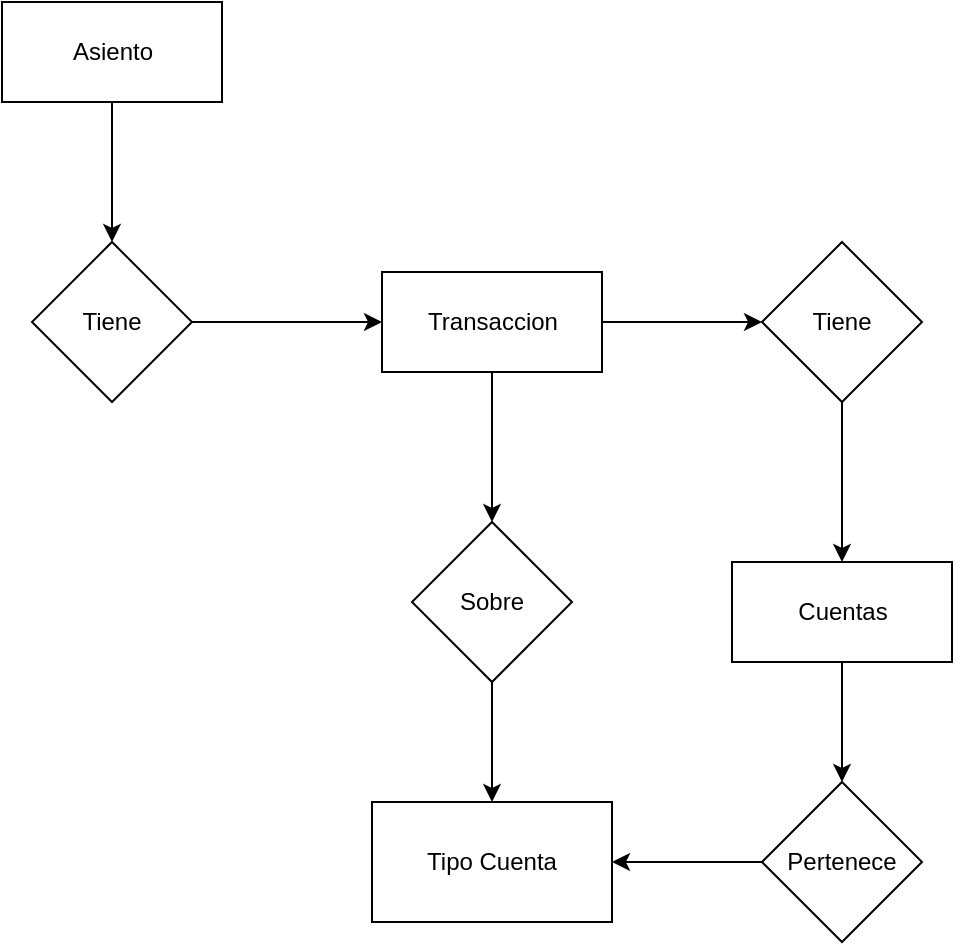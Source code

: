 <mxfile version="13.1.3" pages="4">
    <diagram id="6hGFLwfOUW9BJ-s0fimq" name="ER">
        <mxGraphModel dx="1237" dy="534" grid="1" gridSize="10" guides="1" tooltips="1" connect="1" arrows="1" fold="1" page="1" pageScale="1" pageWidth="827" pageHeight="1169" math="0" shadow="0">
            <root>
                <mxCell id="0"/>
                <mxCell id="1" parent="0"/>
                <mxCell id="20" value="" style="edgeStyle=orthogonalEdgeStyle;rounded=0;orthogonalLoop=1;jettySize=auto;html=1;" edge="1" parent="1" source="2" target="18">
                    <mxGeometry relative="1" as="geometry"/>
                </mxCell>
                <mxCell id="2" value="Cuentas" style="html=1;" vertex="1" parent="1">
                    <mxGeometry x="425" y="450" width="110" height="50" as="geometry"/>
                </mxCell>
                <mxCell id="6" value="" style="edgeStyle=orthogonalEdgeStyle;rounded=0;orthogonalLoop=1;jettySize=auto;html=1;" edge="1" parent="1" source="3" target="5">
                    <mxGeometry relative="1" as="geometry"/>
                </mxCell>
                <mxCell id="3" value="Asiento" style="html=1;" vertex="1" parent="1">
                    <mxGeometry x="60" y="170" width="110" height="50" as="geometry"/>
                </mxCell>
                <mxCell id="11" value="" style="edgeStyle=orthogonalEdgeStyle;rounded=0;orthogonalLoop=1;jettySize=auto;html=1;" edge="1" parent="1" source="4" target="10">
                    <mxGeometry relative="1" as="geometry"/>
                </mxCell>
                <mxCell id="15" value="" style="edgeStyle=orthogonalEdgeStyle;rounded=0;orthogonalLoop=1;jettySize=auto;html=1;" edge="1" parent="1" source="4" target="14">
                    <mxGeometry relative="1" as="geometry"/>
                </mxCell>
                <mxCell id="4" value="Transaccion" style="html=1;" vertex="1" parent="1">
                    <mxGeometry x="250" y="305" width="110" height="50" as="geometry"/>
                </mxCell>
                <mxCell id="9" style="edgeStyle=orthogonalEdgeStyle;rounded=0;orthogonalLoop=1;jettySize=auto;html=1;exitX=1;exitY=0.5;exitDx=0;exitDy=0;" edge="1" parent="1" source="5" target="4">
                    <mxGeometry relative="1" as="geometry"/>
                </mxCell>
                <mxCell id="5" value="Tiene" style="rhombus;whiteSpace=wrap;html=1;" vertex="1" parent="1">
                    <mxGeometry x="75" y="290" width="80" height="80" as="geometry"/>
                </mxCell>
                <mxCell id="13" value="" style="edgeStyle=orthogonalEdgeStyle;rounded=0;orthogonalLoop=1;jettySize=auto;html=1;entryX=0.5;entryY=0;entryDx=0;entryDy=0;" edge="1" parent="1" source="10" target="2">
                    <mxGeometry relative="1" as="geometry">
                        <mxPoint x="480" y="450" as="targetPoint"/>
                    </mxGeometry>
                </mxCell>
                <mxCell id="10" value="Tiene" style="rhombus;whiteSpace=wrap;html=1;" vertex="1" parent="1">
                    <mxGeometry x="440" y="290" width="80" height="80" as="geometry"/>
                </mxCell>
                <mxCell id="17" value="" style="edgeStyle=orthogonalEdgeStyle;rounded=0;orthogonalLoop=1;jettySize=auto;html=1;" edge="1" parent="1" source="14" target="16">
                    <mxGeometry relative="1" as="geometry"/>
                </mxCell>
                <mxCell id="14" value="Sobre" style="rhombus;whiteSpace=wrap;html=1;" vertex="1" parent="1">
                    <mxGeometry x="265" y="430" width="80" height="80" as="geometry"/>
                </mxCell>
                <mxCell id="16" value="Tipo Cuenta" style="rounded=0;whiteSpace=wrap;html=1;" vertex="1" parent="1">
                    <mxGeometry x="245" y="570" width="120" height="60" as="geometry"/>
                </mxCell>
                <mxCell id="19" value="" style="edgeStyle=orthogonalEdgeStyle;rounded=0;orthogonalLoop=1;jettySize=auto;html=1;" edge="1" parent="1" source="18" target="16">
                    <mxGeometry relative="1" as="geometry"/>
                </mxCell>
                <mxCell id="18" value="Pertenece" style="rhombus;whiteSpace=wrap;html=1;" vertex="1" parent="1">
                    <mxGeometry x="440" y="560" width="80" height="80" as="geometry"/>
                </mxCell>
            </root>
        </mxGraphModel>
    </diagram>
    <diagram id="_91VkdKWvWOp3Udzmnr9" name="Diagrama de clases">
        <mxGraphModel dx="866" dy="618" grid="1" gridSize="10" guides="1" tooltips="1" connect="1" arrows="1" fold="1" page="1" pageScale="1" pageWidth="827" pageHeight="1169" math="0" shadow="0">
            <root>
                <mxCell id="OX5kSm0OX-Nh6_DM0Z43-0"/>
                <mxCell id="OX5kSm0OX-Nh6_DM0Z43-1" parent="OX5kSm0OX-Nh6_DM0Z43-0"/>
                <mxCell id="Gl2oBqohSsj6hxCs2OFg-5" style="edgeStyle=orthogonalEdgeStyle;rounded=0;orthogonalLoop=1;jettySize=auto;html=1;exitX=0;exitY=0.5;exitDx=0;exitDy=0;entryX=0;entryY=0.5;entryDx=0;entryDy=0;" edge="1" parent="OX5kSm0OX-Nh6_DM0Z43-1" source="Gl2oBqohSsj6hxCs2OFg-4" target="V8VolwRSf5XyQ9FChv2U-1">
                    <mxGeometry relative="1" as="geometry">
                        <mxPoint x="150" y="599" as="targetPoint"/>
                    </mxGeometry>
                </mxCell>
                <mxCell id="Gl2oBqohSsj6hxCs2OFg-11" style="edgeStyle=orthogonalEdgeStyle;rounded=0;orthogonalLoop=1;jettySize=auto;html=1;exitX=0;exitY=0.5;exitDx=0;exitDy=0;entryX=1;entryY=0.5;entryDx=0;entryDy=0;" edge="1" parent="OX5kSm0OX-Nh6_DM0Z43-1" source="Gl2oBqohSsj6hxCs2OFg-10" target="Gl2oBqohSsj6hxCs2OFg-1">
                    <mxGeometry relative="1" as="geometry"/>
                </mxCell>
                <mxCell id="Gl2oBqohSsj6hxCs2OFg-0" value="Accounts" style="swimlane;fontStyle=0;childLayout=stackLayout;horizontal=1;startSize=26;fillColor=none;horizontalStack=0;resizeParent=1;resizeParentMax=0;resizeLast=0;collapsible=1;marginBottom=0;" vertex="1" parent="OX5kSm0OX-Nh6_DM0Z43-1">
                    <mxGeometry x="30" y="280" width="180" height="156" as="geometry"/>
                </mxCell>
                <mxCell id="Gl2oBqohSsj6hxCs2OFg-1" value="+ _id: number" style="text;strokeColor=none;fillColor=none;align=left;verticalAlign=top;spacingLeft=4;spacingRight=4;overflow=hidden;rotatable=0;points=[[0,0.5],[1,0.5]];portConstraint=eastwest;" vertex="1" parent="Gl2oBqohSsj6hxCs2OFg-0">
                    <mxGeometry y="26" width="180" height="26" as="geometry"/>
                </mxCell>
                <mxCell id="PHA15Wtx1yDgYeauEyLV-1" value="+ parent_id: number" style="text;strokeColor=none;fillColor=none;align=left;verticalAlign=top;spacingLeft=4;spacingRight=4;overflow=hidden;rotatable=0;points=[[0,0.5],[1,0.5]];portConstraint=eastwest;" vertex="1" parent="Gl2oBqohSsj6hxCs2OFg-0">
                    <mxGeometry y="52" width="180" height="26" as="geometry"/>
                </mxCell>
                <mxCell id="Gl2oBqohSsj6hxCs2OFg-2" value="+ name: string" style="text;strokeColor=none;fillColor=none;align=left;verticalAlign=top;spacingLeft=4;spacingRight=4;overflow=hidden;rotatable=0;points=[[0,0.5],[1,0.5]];portConstraint=eastwest;" vertex="1" parent="Gl2oBqohSsj6hxCs2OFg-0">
                    <mxGeometry y="78" width="180" height="26" as="geometry"/>
                </mxCell>
                <mxCell id="Gl2oBqohSsj6hxCs2OFg-4" value="+ type_id:  number" style="text;strokeColor=none;fillColor=none;align=left;verticalAlign=top;spacingLeft=4;spacingRight=4;overflow=hidden;rotatable=0;points=[[0,0.5],[1,0.5]];portConstraint=eastwest;" vertex="1" parent="Gl2oBqohSsj6hxCs2OFg-0">
                    <mxGeometry y="104" width="180" height="26" as="geometry"/>
                </mxCell>
                <mxCell id="Gl2oBqohSsj6hxCs2OFg-3" value="+ monto_actual: float" style="text;strokeColor=none;fillColor=none;align=left;verticalAlign=top;spacingLeft=4;spacingRight=4;overflow=hidden;rotatable=0;points=[[0,0.5],[1,0.5]];portConstraint=eastwest;" vertex="1" parent="Gl2oBqohSsj6hxCs2OFg-0">
                    <mxGeometry y="130" width="180" height="26" as="geometry"/>
                </mxCell>
                <mxCell id="PHA15Wtx1yDgYeauEyLV-2" style="edgeStyle=orthogonalEdgeStyle;rounded=0;orthogonalLoop=1;jettySize=auto;html=1;exitX=0;exitY=0.5;exitDx=0;exitDy=0;entryX=0;entryY=0.5;entryDx=0;entryDy=0;" edge="1" parent="Gl2oBqohSsj6hxCs2OFg-0" source="PHA15Wtx1yDgYeauEyLV-1" target="Gl2oBqohSsj6hxCs2OFg-1">
                    <mxGeometry relative="1" as="geometry">
                        <mxPoint x="-20" y="40" as="targetPoint"/>
                        <Array as="points">
                            <mxPoint x="-20" y="65"/>
                            <mxPoint x="-20" y="39"/>
                        </Array>
                    </mxGeometry>
                </mxCell>
                <mxCell id="Gl2oBqohSsj6hxCs2OFg-6" value="Transacctions" style="swimlane;fontStyle=0;childLayout=stackLayout;horizontal=1;startSize=26;fillColor=none;horizontalStack=0;resizeParent=1;resizeParentMax=0;resizeLast=0;collapsible=1;marginBottom=0;" vertex="1" parent="OX5kSm0OX-Nh6_DM0Z43-1">
                    <mxGeometry x="290" y="210" width="160" height="156" as="geometry"/>
                </mxCell>
                <mxCell id="Gl2oBqohSsj6hxCs2OFg-7" value="+ _id: number" style="text;strokeColor=none;fillColor=none;align=left;verticalAlign=top;spacingLeft=4;spacingRight=4;overflow=hidden;rotatable=0;points=[[0,0.5],[1,0.5]];portConstraint=eastwest;" vertex="1" parent="Gl2oBqohSsj6hxCs2OFg-6">
                    <mxGeometry y="26" width="160" height="26" as="geometry"/>
                </mxCell>
                <mxCell id="Gl2oBqohSsj6hxCs2OFg-10" value="+ account_id: number" style="text;strokeColor=none;fillColor=none;align=left;verticalAlign=top;spacingLeft=4;spacingRight=4;overflow=hidden;rotatable=0;points=[[0,0.5],[1,0.5]];portConstraint=eastwest;" vertex="1" parent="Gl2oBqohSsj6hxCs2OFg-6">
                    <mxGeometry y="52" width="160" height="26" as="geometry"/>
                </mxCell>
                <mxCell id="Gl2oBqohSsj6hxCs2OFg-16" value="+ accounting_seat_id: number" style="text;strokeColor=none;fillColor=none;align=left;verticalAlign=top;spacingLeft=4;spacingRight=4;overflow=hidden;rotatable=0;points=[[0,0.5],[1,0.5]];portConstraint=eastwest;" vertex="1" parent="Gl2oBqohSsj6hxCs2OFg-6">
                    <mxGeometry y="78" width="160" height="26" as="geometry"/>
                </mxCell>
                <mxCell id="Gl2oBqohSsj6hxCs2OFg-8" value="+ amount: float" style="text;strokeColor=none;fillColor=none;align=left;verticalAlign=top;spacingLeft=4;spacingRight=4;overflow=hidden;rotatable=0;points=[[0,0.5],[1,0.5]];portConstraint=eastwest;" vertex="1" parent="Gl2oBqohSsj6hxCs2OFg-6">
                    <mxGeometry y="104" width="160" height="26" as="geometry"/>
                </mxCell>
                <mxCell id="Gl2oBqohSsj6hxCs2OFg-9" value="+ type: ENUM(haber,deber)" style="text;strokeColor=none;fillColor=none;align=left;verticalAlign=top;spacingLeft=4;spacingRight=4;overflow=hidden;rotatable=0;points=[[0,0.5],[1,0.5]];portConstraint=eastwest;" vertex="1" parent="Gl2oBqohSsj6hxCs2OFg-6">
                    <mxGeometry y="130" width="160" height="26" as="geometry"/>
                </mxCell>
                <mxCell id="Gl2oBqohSsj6hxCs2OFg-17" style="edgeStyle=orthogonalEdgeStyle;rounded=0;orthogonalLoop=1;jettySize=auto;html=1;exitX=1;exitY=0.5;exitDx=0;exitDy=0;entryX=0;entryY=0.5;entryDx=0;entryDy=0;" edge="1" parent="OX5kSm0OX-Nh6_DM0Z43-1" source="Gl2oBqohSsj6hxCs2OFg-16" target="Gl2oBqohSsj6hxCs2OFg-13">
                    <mxGeometry relative="1" as="geometry"/>
                </mxCell>
                <mxCell id="Gl2oBqohSsj6hxCs2OFg-18" value="La trasacciones de un asiento deben ser iguales las sumatorias en el haber y deber (al restar debe ser 0)" style="shape=note;strokeWidth=2;fontSize=14;size=20;whiteSpace=wrap;html=1;fillColor=#fff2cc;strokeColor=#d6b656;fontColor=#666600;" vertex="1" parent="OX5kSm0OX-Nh6_DM0Z43-1">
                    <mxGeometry x="500" y="170" width="260" height="70" as="geometry"/>
                </mxCell>
                <mxCell id="Gl2oBqohSsj6hxCs2OFg-12" value="AccountingSeat" style="swimlane;fontStyle=0;childLayout=stackLayout;horizontal=1;startSize=26;fillColor=none;horizontalStack=0;resizeParent=1;resizeParentMax=0;resizeLast=0;collapsible=1;marginBottom=0;" vertex="1" parent="OX5kSm0OX-Nh6_DM0Z43-1">
                    <mxGeometry x="530" y="262" width="140" height="104" as="geometry"/>
                </mxCell>
                <mxCell id="Gl2oBqohSsj6hxCs2OFg-13" value="+ _id: ObjectId" style="text;strokeColor=none;fillColor=none;align=left;verticalAlign=top;spacingLeft=4;spacingRight=4;overflow=hidden;rotatable=0;points=[[0,0.5],[1,0.5]];portConstraint=eastwest;" vertex="1" parent="Gl2oBqohSsj6hxCs2OFg-12">
                    <mxGeometry y="26" width="140" height="26" as="geometry"/>
                </mxCell>
                <mxCell id="Gl2oBqohSsj6hxCs2OFg-14" value="+ date: datetime" style="text;strokeColor=none;fillColor=none;align=left;verticalAlign=top;spacingLeft=4;spacingRight=4;overflow=hidden;rotatable=0;points=[[0,0.5],[1,0.5]];portConstraint=eastwest;" vertex="1" parent="Gl2oBqohSsj6hxCs2OFg-12">
                    <mxGeometry y="52" width="140" height="26" as="geometry"/>
                </mxCell>
                <mxCell id="Gl2oBqohSsj6hxCs2OFg-15" value="+ description: string" style="text;strokeColor=none;fillColor=none;align=left;verticalAlign=top;spacingLeft=4;spacingRight=4;overflow=hidden;rotatable=0;points=[[0,0.5],[1,0.5]];portConstraint=eastwest;" vertex="1" parent="Gl2oBqohSsj6hxCs2OFg-12">
                    <mxGeometry y="78" width="140" height="26" as="geometry"/>
                </mxCell>
                <mxCell id="Gl2oBqohSsj6hxCs2OFg-23" value="SnapshopLogs" style="swimlane;fontStyle=0;childLayout=stackLayout;horizontal=1;startSize=26;fillColor=none;horizontalStack=0;resizeParent=1;resizeParentMax=0;resizeLast=0;collapsible=1;marginBottom=0;" vertex="1" parent="OX5kSm0OX-Nh6_DM0Z43-1">
                    <mxGeometry x="300" y="420" width="140" height="130" as="geometry"/>
                </mxCell>
                <mxCell id="Gl2oBqohSsj6hxCs2OFg-24" value="+ _id: ObjectId" style="text;strokeColor=none;fillColor=none;align=left;verticalAlign=top;spacingLeft=4;spacingRight=4;overflow=hidden;rotatable=0;points=[[0,0.5],[1,0.5]];portConstraint=eastwest;" vertex="1" parent="Gl2oBqohSsj6hxCs2OFg-23">
                    <mxGeometry y="26" width="140" height="26" as="geometry"/>
                </mxCell>
                <mxCell id="Gl2oBqohSsj6hxCs2OFg-25" value="+ account_id: number" style="text;strokeColor=none;fillColor=none;align=left;verticalAlign=top;spacingLeft=4;spacingRight=4;overflow=hidden;rotatable=0;points=[[0,0.5],[1,0.5]];portConstraint=eastwest;" vertex="1" parent="Gl2oBqohSsj6hxCs2OFg-23">
                    <mxGeometry y="52" width="140" height="26" as="geometry"/>
                </mxCell>
                <mxCell id="Gl2oBqohSsj6hxCs2OFg-29" value="+ snapshop_id: number" style="text;strokeColor=none;fillColor=none;align=left;verticalAlign=top;spacingLeft=4;spacingRight=4;overflow=hidden;rotatable=0;points=[[0,0.5],[1,0.5]];portConstraint=eastwest;" vertex="1" parent="Gl2oBqohSsj6hxCs2OFg-23">
                    <mxGeometry y="78" width="140" height="26" as="geometry"/>
                </mxCell>
                <mxCell id="Gl2oBqohSsj6hxCs2OFg-26" value="+ amount: float" style="text;strokeColor=none;fillColor=none;align=left;verticalAlign=top;spacingLeft=4;spacingRight=4;overflow=hidden;rotatable=0;points=[[0,0.5],[1,0.5]];portConstraint=eastwest;" vertex="1" parent="Gl2oBqohSsj6hxCs2OFg-23">
                    <mxGeometry y="104" width="140" height="26" as="geometry"/>
                </mxCell>
                <mxCell id="Gl2oBqohSsj6hxCs2OFg-27" style="edgeStyle=orthogonalEdgeStyle;rounded=0;orthogonalLoop=1;jettySize=auto;html=1;exitX=0;exitY=0.5;exitDx=0;exitDy=0;entryX=1;entryY=0.5;entryDx=0;entryDy=0;" edge="1" parent="OX5kSm0OX-Nh6_DM0Z43-1" source="Gl2oBqohSsj6hxCs2OFg-25" target="Gl2oBqohSsj6hxCs2OFg-1">
                    <mxGeometry relative="1" as="geometry">
                        <Array as="points">
                            <mxPoint x="250" y="485"/>
                            <mxPoint x="250" y="319"/>
                        </Array>
                    </mxGeometry>
                </mxCell>
                <mxCell id="Gl2oBqohSsj6hxCs2OFg-19" value="Snapshop" style="swimlane;fontStyle=0;childLayout=stackLayout;horizontal=1;startSize=26;fillColor=none;horizontalStack=0;resizeParent=1;resizeParentMax=0;resizeLast=0;collapsible=1;marginBottom=0;" vertex="1" parent="OX5kSm0OX-Nh6_DM0Z43-1">
                    <mxGeometry x="540" y="450" width="140" height="78" as="geometry"/>
                </mxCell>
                <mxCell id="Gl2oBqohSsj6hxCs2OFg-20" value="+ _id: ObjectId" style="text;strokeColor=none;fillColor=none;align=left;verticalAlign=top;spacingLeft=4;spacingRight=4;overflow=hidden;rotatable=0;points=[[0,0.5],[1,0.5]];portConstraint=eastwest;" vertex="1" parent="Gl2oBqohSsj6hxCs2OFg-19">
                    <mxGeometry y="26" width="140" height="26" as="geometry"/>
                </mxCell>
                <mxCell id="Gl2oBqohSsj6hxCs2OFg-21" value="+ date: datetime" style="text;strokeColor=none;fillColor=none;align=left;verticalAlign=top;spacingLeft=4;spacingRight=4;overflow=hidden;rotatable=0;points=[[0,0.5],[1,0.5]];portConstraint=eastwest;" vertex="1" parent="Gl2oBqohSsj6hxCs2OFg-19">
                    <mxGeometry y="52" width="140" height="26" as="geometry"/>
                </mxCell>
                <mxCell id="PHA15Wtx1yDgYeauEyLV-0" style="edgeStyle=orthogonalEdgeStyle;rounded=0;orthogonalLoop=1;jettySize=auto;html=1;exitX=1;exitY=0.5;exitDx=0;exitDy=0;entryX=0;entryY=0.5;entryDx=0;entryDy=0;" edge="1" parent="OX5kSm0OX-Nh6_DM0Z43-1" source="Gl2oBqohSsj6hxCs2OFg-29" target="Gl2oBqohSsj6hxCs2OFg-20">
                    <mxGeometry relative="1" as="geometry"/>
                </mxCell>
                <mxCell id="V8VolwRSf5XyQ9FChv2U-0" value="AccountType" style="swimlane;fontStyle=0;childLayout=stackLayout;horizontal=1;startSize=26;fillColor=none;horizontalStack=0;resizeParent=1;resizeParentMax=0;resizeLast=0;collapsible=1;marginBottom=0;" vertex="1" parent="OX5kSm0OX-Nh6_DM0Z43-1">
                    <mxGeometry x="32.5" y="460" width="175" height="78" as="geometry"/>
                </mxCell>
                <mxCell id="V8VolwRSf5XyQ9FChv2U-1" value="+ _id: type" style="text;strokeColor=none;fillColor=none;align=left;verticalAlign=top;spacingLeft=4;spacingRight=4;overflow=hidden;rotatable=0;points=[[0,0.5],[1,0.5]];portConstraint=eastwest;" vertex="1" parent="V8VolwRSf5XyQ9FChv2U-0">
                    <mxGeometry y="26" width="175" height="26" as="geometry"/>
                </mxCell>
                <mxCell id="V8VolwRSf5XyQ9FChv2U-2" value="+ typo: ENUM(deber,haber)" style="text;strokeColor=none;fillColor=none;align=left;verticalAlign=top;spacingLeft=4;spacingRight=4;overflow=hidden;rotatable=0;points=[[0,0.5],[1,0.5]];portConstraint=eastwest;" vertex="1" parent="V8VolwRSf5XyQ9FChv2U-0">
                    <mxGeometry y="52" width="175" height="26" as="geometry"/>
                </mxCell>
            </root>
        </mxGraphModel>
    </diagram>
    <diagram id="kkQyvq77zHLlBLR7Q2O8" name="Diagrama Monto">
        <mxGraphModel dx="866" dy="618" grid="1" gridSize="10" guides="1" tooltips="1" connect="1" arrows="1" fold="1" page="1" pageScale="1" pageWidth="827" pageHeight="1169" math="0" shadow="0">
            <root>
                <mxCell id="5XbXr9KawmQ2o7wU2w3M-0"/>
                <mxCell id="5XbXr9KawmQ2o7wU2w3M-1" parent="5XbXr9KawmQ2o7wU2w3M-0"/>
                <mxCell id="5XbXr9KawmQ2o7wU2w3M-26" value="" style="edgeStyle=orthogonalEdgeStyle;rounded=0;orthogonalLoop=1;jettySize=auto;html=1;" edge="1" parent="5XbXr9KawmQ2o7wU2w3M-1" source="5XbXr9KawmQ2o7wU2w3M-2" target="5XbXr9KawmQ2o7wU2w3M-20">
                    <mxGeometry relative="1" as="geometry"/>
                </mxCell>
                <mxCell id="5XbXr9KawmQ2o7wU2w3M-2" value="Usuario ingresa transaccion" style="rounded=1;whiteSpace=wrap;html=1;arcSize=40;fontColor=#000000;fillColor=#ffffc0;strokeColor=#ff0000;" vertex="1" parent="5XbXr9KawmQ2o7wU2w3M-1">
                    <mxGeometry x="100" y="70" width="120" height="45" as="geometry"/>
                </mxCell>
                <mxCell id="5XbXr9KawmQ2o7wU2w3M-4" value="" style="rhombus;whiteSpace=wrap;html=1;fillColor=#ffffc0;strokeColor=#ff0000;" vertex="1" parent="5XbXr9KawmQ2o7wU2w3M-1">
                    <mxGeometry x="290" y="250" width="80" height="40" as="geometry"/>
                </mxCell>
                <mxCell id="5XbXr9KawmQ2o7wU2w3M-5" value="no" style="edgeStyle=orthogonalEdgeStyle;html=1;align=left;verticalAlign=bottom;endArrow=open;endSize=8;strokeColor=#ff0000;entryX=0.5;entryY=0;entryDx=0;entryDy=0;" edge="1" source="5XbXr9KawmQ2o7wU2w3M-4" parent="5XbXr9KawmQ2o7wU2w3M-1" target="5XbXr9KawmQ2o7wU2w3M-13">
                    <mxGeometry x="-1" relative="1" as="geometry">
                        <mxPoint x="480" y="320" as="targetPoint"/>
                    </mxGeometry>
                </mxCell>
                <mxCell id="5XbXr9KawmQ2o7wU2w3M-6" value="yes" style="edgeStyle=orthogonalEdgeStyle;html=1;align=left;verticalAlign=top;endArrow=open;endSize=8;strokeColor=#ff0000;entryX=0.5;entryY=0;entryDx=0;entryDy=0;" edge="1" source="5XbXr9KawmQ2o7wU2w3M-4" parent="5XbXr9KawmQ2o7wU2w3M-1" target="5XbXr9KawmQ2o7wU2w3M-8">
                    <mxGeometry x="-1" relative="1" as="geometry">
                        <mxPoint x="330" y="350" as="targetPoint"/>
                    </mxGeometry>
                </mxCell>
                <mxCell id="5XbXr9KawmQ2o7wU2w3M-7" value="es monto bruto" style="text;align=center;fontStyle=1;verticalAlign=middle;spacingLeft=3;spacingRight=3;strokeColor=none;rotatable=0;points=[[0,0.5],[1,0.5]];portConstraint=eastwest;" vertex="1" parent="5XbXr9KawmQ2o7wU2w3M-1">
                    <mxGeometry x="240" y="220" width="80" height="26" as="geometry"/>
                </mxCell>
                <mxCell id="5XbXr9KawmQ2o7wU2w3M-36" style="edgeStyle=orthogonalEdgeStyle;rounded=0;orthogonalLoop=1;jettySize=auto;html=1;entryX=0.5;entryY=0;entryDx=0;entryDy=0;" edge="1" parent="5XbXr9KawmQ2o7wU2w3M-1" source="5XbXr9KawmQ2o7wU2w3M-8" target="5XbXr9KawmQ2o7wU2w3M-33">
                    <mxGeometry relative="1" as="geometry">
                        <Array as="points">
                            <mxPoint x="330" y="450"/>
                            <mxPoint x="438" y="450"/>
                            <mxPoint x="438" y="515"/>
                        </Array>
                    </mxGeometry>
                </mxCell>
                <mxCell id="5XbXr9KawmQ2o7wU2w3M-8" value="iva = monto * 1.13&lt;br&gt;monto = monto" style="html=1;" vertex="1" parent="5XbXr9KawmQ2o7wU2w3M-1">
                    <mxGeometry x="275" y="350" width="110" height="50" as="geometry"/>
                </mxCell>
                <mxCell id="5XbXr9KawmQ2o7wU2w3M-12" value="es monto neto" style="text;align=center;fontStyle=1;verticalAlign=middle;spacingLeft=3;spacingRight=3;strokeColor=none;rotatable=0;points=[[0,0.5],[1,0.5]];portConstraint=eastwest;" vertex="1" parent="5XbXr9KawmQ2o7wU2w3M-1">
                    <mxGeometry x="490" y="280" width="80" height="26" as="geometry"/>
                </mxCell>
                <mxCell id="5XbXr9KawmQ2o7wU2w3M-37" style="edgeStyle=orthogonalEdgeStyle;rounded=0;orthogonalLoop=1;jettySize=auto;html=1;entryX=0.5;entryY=0;entryDx=0;entryDy=0;" edge="1" parent="5XbXr9KawmQ2o7wU2w3M-1" source="5XbXr9KawmQ2o7wU2w3M-13" target="5XbXr9KawmQ2o7wU2w3M-33">
                    <mxGeometry relative="1" as="geometry">
                        <Array as="points">
                            <mxPoint x="480" y="450"/>
                            <mxPoint x="438" y="450"/>
                            <mxPoint x="438" y="515"/>
                        </Array>
                    </mxGeometry>
                </mxCell>
                <mxCell id="5XbXr9KawmQ2o7wU2w3M-13" value="auxMonto = monto&lt;br&gt;monto = monto / 1.13&lt;br&gt;iva = auxMonto - monto" style="html=1;" vertex="1" parent="5XbXr9KawmQ2o7wU2w3M-1">
                    <mxGeometry x="397.5" y="350" width="165" height="50" as="geometry"/>
                </mxCell>
                <mxCell id="5XbXr9KawmQ2o7wU2w3M-46" value="Text" style="text;html=1;align=center;verticalAlign=middle;resizable=0;points=[];autosize=1;" vertex="1" parent="5XbXr9KawmQ2o7wU2w3M-13">
                    <mxGeometry x="99.5" y="22" width="40" height="20" as="geometry"/>
                </mxCell>
                <mxCell id="5XbXr9KawmQ2o7wU2w3M-20" value="Condition" style="rhombus;whiteSpace=wrap;html=1;fillColor=#ffffc0;strokeColor=#ff0000;" vertex="1" parent="5XbXr9KawmQ2o7wU2w3M-1">
                    <mxGeometry x="120" y="180" width="80" height="40" as="geometry"/>
                </mxCell>
                <mxCell id="5XbXr9KawmQ2o7wU2w3M-21" value="no" style="edgeStyle=orthogonalEdgeStyle;html=1;align=left;verticalAlign=bottom;endArrow=open;endSize=8;strokeColor=#ff0000;entryX=0.5;entryY=0;entryDx=0;entryDy=0;" edge="1" source="5XbXr9KawmQ2o7wU2w3M-20" parent="5XbXr9KawmQ2o7wU2w3M-1" target="5XbXr9KawmQ2o7wU2w3M-4">
                    <mxGeometry x="-1" relative="1" as="geometry">
                        <mxPoint x="300" y="200" as="targetPoint"/>
                    </mxGeometry>
                </mxCell>
                <mxCell id="5XbXr9KawmQ2o7wU2w3M-22" value="yes" style="edgeStyle=orthogonalEdgeStyle;html=1;align=left;verticalAlign=top;endArrow=open;endSize=8;strokeColor=#ff0000;" edge="1" source="5XbXr9KawmQ2o7wU2w3M-20" parent="5XbXr9KawmQ2o7wU2w3M-1" target="5XbXr9KawmQ2o7wU2w3M-47">
                    <mxGeometry x="-1" relative="1" as="geometry">
                        <mxPoint x="160" y="280" as="targetPoint"/>
                        <Array as="points">
                            <mxPoint x="160" y="710"/>
                            <mxPoint x="390" y="710"/>
                        </Array>
                    </mxGeometry>
                </mxCell>
                <mxCell id="5XbXr9KawmQ2o7wU2w3M-27" value="es monto excento" style="text;align=center;fontStyle=1;verticalAlign=middle;spacingLeft=3;spacingRight=3;strokeColor=none;rotatable=0;points=[[0,0.5],[1,0.5]];portConstraint=eastwest;" vertex="1" parent="5XbXr9KawmQ2o7wU2w3M-1">
                    <mxGeometry x="50" y="140" width="100" height="26" as="geometry"/>
                </mxCell>
                <mxCell id="5XbXr9KawmQ2o7wU2w3M-28" value="" style="ellipse;html=1;shape=endState;fillColor=#000000;strokeColor=#ff0000;" vertex="1" parent="5XbXr9KawmQ2o7wU2w3M-1">
                    <mxGeometry x="375" y="880" width="30" height="30" as="geometry"/>
                </mxCell>
                <mxCell id="5XbXr9KawmQ2o7wU2w3M-29" value="" style="ellipse;html=1;shape=startState;fillColor=#000000;strokeColor=#ff0000;" vertex="1" parent="5XbXr9KawmQ2o7wU2w3M-1">
                    <mxGeometry x="145" width="30" height="30" as="geometry"/>
                </mxCell>
                <mxCell id="5XbXr9KawmQ2o7wU2w3M-30" value="" style="edgeStyle=orthogonalEdgeStyle;html=1;verticalAlign=bottom;endArrow=open;endSize=8;strokeColor=#ff0000;entryX=0.5;entryY=0;entryDx=0;entryDy=0;" edge="1" source="5XbXr9KawmQ2o7wU2w3M-29" parent="5XbXr9KawmQ2o7wU2w3M-1" target="5XbXr9KawmQ2o7wU2w3M-2">
                    <mxGeometry relative="1" as="geometry">
                        <mxPoint x="155" y="60" as="targetPoint"/>
                    </mxGeometry>
                </mxCell>
                <mxCell id="5XbXr9KawmQ2o7wU2w3M-33" value="Condition" style="rhombus;whiteSpace=wrap;html=1;fillColor=#ffffc0;strokeColor=#ff0000;" vertex="1" parent="5XbXr9KawmQ2o7wU2w3M-1">
                    <mxGeometry x="402.5" y="515" width="80" height="40" as="geometry"/>
                </mxCell>
                <mxCell id="5XbXr9KawmQ2o7wU2w3M-34" value="no" style="edgeStyle=orthogonalEdgeStyle;html=1;align=left;verticalAlign=bottom;endArrow=open;endSize=8;strokeColor=#ff0000;entryX=0.5;entryY=0;entryDx=0;entryDy=0;" edge="1" source="5XbXr9KawmQ2o7wU2w3M-33" parent="5XbXr9KawmQ2o7wU2w3M-1" target="5XbXr9KawmQ2o7wU2w3M-44">
                    <mxGeometry x="-1" relative="1" as="geometry">
                        <mxPoint x="582.5" y="535" as="targetPoint"/>
                    </mxGeometry>
                </mxCell>
                <mxCell id="5XbXr9KawmQ2o7wU2w3M-35" value="yes" style="edgeStyle=orthogonalEdgeStyle;html=1;align=left;verticalAlign=top;endArrow=open;endSize=8;strokeColor=#ff0000;entryX=0.5;entryY=0;entryDx=0;entryDy=0;" edge="1" source="5XbXr9KawmQ2o7wU2w3M-33" parent="5XbXr9KawmQ2o7wU2w3M-1" target="5XbXr9KawmQ2o7wU2w3M-39">
                    <mxGeometry x="-1" relative="1" as="geometry">
                        <mxPoint x="442.5" y="615" as="targetPoint"/>
                    </mxGeometry>
                </mxCell>
                <mxCell id="5XbXr9KawmQ2o7wU2w3M-38" value="es transaccion de haber" style="text;align=center;fontStyle=1;verticalAlign=middle;spacingLeft=3;spacingRight=3;strokeColor=none;rotatable=0;points=[[0,0.5],[1,0.5]];portConstraint=eastwest;" vertex="1" parent="5XbXr9KawmQ2o7wU2w3M-1">
                    <mxGeometry x="450" y="480" width="150" height="26" as="geometry"/>
                </mxCell>
                <mxCell id="5XbXr9KawmQ2o7wU2w3M-39" value="Aplicar Debito Fiscal Iva" style="rounded=1;whiteSpace=wrap;html=1;arcSize=40;fontColor=#000000;fillColor=#ffffc0;strokeColor=#ff0000;" vertex="1" parent="5XbXr9KawmQ2o7wU2w3M-1">
                    <mxGeometry x="382.5" y="600" width="120" height="41" as="geometry"/>
                </mxCell>
                <mxCell id="5XbXr9KawmQ2o7wU2w3M-41" value="Text" style="text;html=1;align=center;verticalAlign=middle;resizable=0;points=[];autosize=1;" vertex="1" parent="5XbXr9KawmQ2o7wU2w3M-39">
                    <mxGeometry x="70.5" y="21" width="40" height="20" as="geometry"/>
                </mxCell>
                <mxCell id="5XbXr9KawmQ2o7wU2w3M-40" value="" style="edgeStyle=orthogonalEdgeStyle;html=1;verticalAlign=bottom;endArrow=open;endSize=8;strokeColor=#ff0000;entryX=0.5;entryY=0;entryDx=0;entryDy=0;" edge="1" source="5XbXr9KawmQ2o7wU2w3M-39" parent="5XbXr9KawmQ2o7wU2w3M-1" target="5XbXr9KawmQ2o7wU2w3M-47">
                    <mxGeometry relative="1" as="geometry">
                        <mxPoint x="442.5" y="720" as="targetPoint"/>
                    </mxGeometry>
                </mxCell>
                <mxCell id="5XbXr9KawmQ2o7wU2w3M-44" value="Aplicar Credito Fiscal Iva" style="rounded=1;whiteSpace=wrap;html=1;arcSize=40;fontColor=#000000;fillColor=#ffffc0;strokeColor=#ff0000;" vertex="1" parent="5XbXr9KawmQ2o7wU2w3M-1">
                    <mxGeometry x="545" y="600" width="120" height="40" as="geometry"/>
                </mxCell>
                <mxCell id="5XbXr9KawmQ2o7wU2w3M-45" value="" style="edgeStyle=orthogonalEdgeStyle;html=1;verticalAlign=bottom;endArrow=open;endSize=8;strokeColor=#ff0000;" edge="1" source="5XbXr9KawmQ2o7wU2w3M-44" parent="5XbXr9KawmQ2o7wU2w3M-1">
                    <mxGeometry relative="1" as="geometry">
                        <mxPoint x="390" y="790" as="targetPoint"/>
                        <Array as="points">
                            <mxPoint x="605" y="720"/>
                            <mxPoint x="390" y="720"/>
                        </Array>
                    </mxGeometry>
                </mxCell>
                <mxCell id="5XbXr9KawmQ2o7wU2w3M-47" value="Realizar tranzaccion monto" style="rounded=1;whiteSpace=wrap;html=1;arcSize=40;fontColor=#000000;fillColor=#ffffc0;strokeColor=#ff0000;" vertex="1" parent="5XbXr9KawmQ2o7wU2w3M-1">
                    <mxGeometry x="330" y="790" width="120" height="40" as="geometry"/>
                </mxCell>
                <mxCell id="5XbXr9KawmQ2o7wU2w3M-48" value="" style="edgeStyle=orthogonalEdgeStyle;html=1;verticalAlign=bottom;endArrow=open;endSize=8;strokeColor=#ff0000;entryX=0.5;entryY=0;entryDx=0;entryDy=0;" edge="1" source="5XbXr9KawmQ2o7wU2w3M-47" parent="5XbXr9KawmQ2o7wU2w3M-1" target="5XbXr9KawmQ2o7wU2w3M-28">
                    <mxGeometry relative="1" as="geometry">
                        <mxPoint x="399" y="890" as="targetPoint"/>
                    </mxGeometry>
                </mxCell>
            </root>
        </mxGraphModel>
    </diagram>
    <diagram id="KVLaVxRSk424_k08jDyS" name="Screenshot">
        <mxGraphModel dx="866" dy="618" grid="1" gridSize="10" guides="1" tooltips="1" connect="1" arrows="1" fold="1" page="1" pageScale="1" pageWidth="827" pageHeight="1169" math="0" shadow="0">
            <root>
                <mxCell id="XrtxEAxTZtmlp4uzNpgT-0"/>
                <mxCell id="XrtxEAxTZtmlp4uzNpgT-1" parent="XrtxEAxTZtmlp4uzNpgT-0"/>
                <mxCell id="XrtxEAxTZtmlp4uzNpgT-12" value="" style="edgeStyle=orthogonalEdgeStyle;rounded=0;orthogonalLoop=1;jettySize=auto;html=1;" edge="1" parent="XrtxEAxTZtmlp4uzNpgT-1" source="XrtxEAxTZtmlp4uzNpgT-2" target="XrtxEAxTZtmlp4uzNpgT-10">
                    <mxGeometry relative="1" as="geometry"/>
                </mxCell>
                <mxCell id="XrtxEAxTZtmlp4uzNpgT-2" value="" style="ellipse;html=1;shape=startState;fillColor=#000000;strokeColor=#ff0000;" vertex="1" parent="XrtxEAxTZtmlp4uzNpgT-1">
                    <mxGeometry x="135" y="10" width="30" height="30" as="geometry"/>
                </mxCell>
                <mxCell id="XrtxEAxTZtmlp4uzNpgT-6" value="" style="rhombus;whiteSpace=wrap;html=1;fillColor=#ffffc0;strokeColor=#ff0000;" vertex="1" parent="XrtxEAxTZtmlp4uzNpgT-1">
                    <mxGeometry x="110" y="200" width="80" height="40" as="geometry"/>
                </mxCell>
                <mxCell id="XrtxEAxTZtmlp4uzNpgT-7" value="no" style="edgeStyle=orthogonalEdgeStyle;html=1;align=left;verticalAlign=bottom;endArrow=open;endSize=8;strokeColor=#ff0000;entryX=0.5;entryY=0;entryDx=0;entryDy=0;" edge="1" source="XrtxEAxTZtmlp4uzNpgT-6" parent="XrtxEAxTZtmlp4uzNpgT-1" target="XrtxEAxTZtmlp4uzNpgT-17">
                    <mxGeometry x="-1" relative="1" as="geometry">
                        <mxPoint x="290" y="220" as="targetPoint"/>
                    </mxGeometry>
                </mxCell>
                <mxCell id="XrtxEAxTZtmlp4uzNpgT-8" value="yes" style="edgeStyle=orthogonalEdgeStyle;html=1;align=left;verticalAlign=top;endArrow=open;endSize=8;strokeColor=#ff0000;entryX=0.5;entryY=0;entryDx=0;entryDy=0;" edge="1" source="XrtxEAxTZtmlp4uzNpgT-6" parent="XrtxEAxTZtmlp4uzNpgT-1" target="XrtxEAxTZtmlp4uzNpgT-21">
                    <mxGeometry x="-1" relative="1" as="geometry">
                        <mxPoint x="150" y="320" as="targetPoint"/>
                    </mxGeometry>
                </mxCell>
                <mxCell id="XrtxEAxTZtmlp4uzNpgT-10" value="Extraer ultimo escreenshot" style="rounded=1;whiteSpace=wrap;html=1;arcSize=40;fontColor=#000000;fillColor=#ffffc0;strokeColor=#ff0000;" vertex="1" parent="XrtxEAxTZtmlp4uzNpgT-1">
                    <mxGeometry x="90" y="100" width="120" height="40" as="geometry"/>
                </mxCell>
                <mxCell id="XrtxEAxTZtmlp4uzNpgT-11" value="" style="edgeStyle=orthogonalEdgeStyle;html=1;verticalAlign=bottom;endArrow=open;endSize=8;strokeColor=#ff0000;" edge="1" source="XrtxEAxTZtmlp4uzNpgT-10" parent="XrtxEAxTZtmlp4uzNpgT-1">
                    <mxGeometry relative="1" as="geometry">
                        <mxPoint x="150" y="200" as="targetPoint"/>
                    </mxGeometry>
                </mxCell>
                <mxCell id="XrtxEAxTZtmlp4uzNpgT-13" value="Existe" style="text;align=center;fontStyle=1;verticalAlign=middle;spacingLeft=3;spacingRight=3;strokeColor=none;rotatable=0;points=[[0,0.5],[1,0.5]];portConstraint=eastwest;" vertex="1" parent="XrtxEAxTZtmlp4uzNpgT-1">
                    <mxGeometry x="70" y="180" width="80" height="26" as="geometry"/>
                </mxCell>
                <mxCell id="XrtxEAxTZtmlp4uzNpgT-17" value="Colocar cuentas en 0" style="rounded=1;whiteSpace=wrap;html=1;arcSize=40;fontColor=#000000;fillColor=#ffffc0;strokeColor=#ff0000;" vertex="1" parent="XrtxEAxTZtmlp4uzNpgT-1">
                    <mxGeometry x="345" y="290" width="120" height="40" as="geometry"/>
                </mxCell>
                <mxCell id="XrtxEAxTZtmlp4uzNpgT-18" value="" style="edgeStyle=orthogonalEdgeStyle;html=1;verticalAlign=bottom;endArrow=open;endSize=8;strokeColor=#ff0000;entryX=0.5;entryY=0;entryDx=0;entryDy=0;" edge="1" source="XrtxEAxTZtmlp4uzNpgT-17" parent="XrtxEAxTZtmlp4uzNpgT-1" target="XrtxEAxTZtmlp4uzNpgT-24">
                    <mxGeometry relative="1" as="geometry">
                        <mxPoint x="405" y="390" as="targetPoint"/>
                    </mxGeometry>
                </mxCell>
                <mxCell id="XrtxEAxTZtmlp4uzNpgT-23" value="" style="edgeStyle=orthogonalEdgeStyle;rounded=0;orthogonalLoop=1;jettySize=auto;html=1;" edge="1" parent="XrtxEAxTZtmlp4uzNpgT-1" source="XrtxEAxTZtmlp4uzNpgT-21" target="XrtxEAxTZtmlp4uzNpgT-22">
                    <mxGeometry relative="1" as="geometry"/>
                </mxCell>
                <mxCell id="XrtxEAxTZtmlp4uzNpgT-21" value="Colocar cuentas, y fecha base segun screenshoot" style="rounded=1;whiteSpace=wrap;html=1;arcSize=40;fontColor=#000000;fillColor=#ffffc0;strokeColor=#ff0000;" vertex="1" parent="XrtxEAxTZtmlp4uzNpgT-1">
                    <mxGeometry x="85" y="300" width="130" height="60" as="geometry"/>
                </mxCell>
                <mxCell id="XrtxEAxTZtmlp4uzNpgT-29" style="edgeStyle=orthogonalEdgeStyle;rounded=0;orthogonalLoop=1;jettySize=auto;html=1;exitX=0.5;exitY=1;exitDx=0;exitDy=0;entryX=0.5;entryY=0;entryDx=0;entryDy=0;" edge="1" parent="XrtxEAxTZtmlp4uzNpgT-1" source="XrtxEAxTZtmlp4uzNpgT-22" target="XrtxEAxTZtmlp4uzNpgT-27">
                    <mxGeometry relative="1" as="geometry">
                        <Array as="points">
                            <mxPoint x="150" y="500"/>
                            <mxPoint x="280" y="500"/>
                        </Array>
                    </mxGeometry>
                </mxCell>
                <mxCell id="XrtxEAxTZtmlp4uzNpgT-22" value="Extraer asientos con transacciones desde fecha base" style="rounded=1;whiteSpace=wrap;html=1;arcSize=40;fontColor=#000000;fillColor=#ffffc0;strokeColor=#ff0000;" vertex="1" parent="XrtxEAxTZtmlp4uzNpgT-1">
                    <mxGeometry x="85" y="400" width="130" height="60" as="geometry"/>
                </mxCell>
                <mxCell id="XrtxEAxTZtmlp4uzNpgT-25" value="Text" style="text;html=1;align=center;verticalAlign=middle;resizable=0;points=[];autosize=1;" vertex="1" parent="XrtxEAxTZtmlp4uzNpgT-22">
                    <mxGeometry x="75" y="27" width="40" height="20" as="geometry"/>
                </mxCell>
                <mxCell id="XrtxEAxTZtmlp4uzNpgT-30" style="edgeStyle=orthogonalEdgeStyle;rounded=0;orthogonalLoop=1;jettySize=auto;html=1;exitX=0.5;exitY=1;exitDx=0;exitDy=0;entryX=0.5;entryY=0;entryDx=0;entryDy=0;" edge="1" parent="XrtxEAxTZtmlp4uzNpgT-1" source="XrtxEAxTZtmlp4uzNpgT-24" target="XrtxEAxTZtmlp4uzNpgT-27">
                    <mxGeometry relative="1" as="geometry">
                        <Array as="points">
                            <mxPoint x="405" y="500"/>
                            <mxPoint x="280" y="500"/>
                        </Array>
                    </mxGeometry>
                </mxCell>
                <mxCell id="XrtxEAxTZtmlp4uzNpgT-24" value="Extraer todos los asientos" style="rounded=1;whiteSpace=wrap;html=1;arcSize=40;fontColor=#000000;fillColor=#ffffc0;strokeColor=#ff0000;" vertex="1" parent="XrtxEAxTZtmlp4uzNpgT-1">
                    <mxGeometry x="340" y="390" width="130" height="60" as="geometry"/>
                </mxCell>
                <mxCell id="XrtxEAxTZtmlp4uzNpgT-27" value="Sumar haber, y deber de las cuentas" style="rounded=1;whiteSpace=wrap;html=1;arcSize=40;fontColor=#000000;fillColor=#ffffc0;strokeColor=#ff0000;" vertex="1" parent="XrtxEAxTZtmlp4uzNpgT-1">
                    <mxGeometry x="220" y="535" width="120" height="40" as="geometry"/>
                </mxCell>
                <mxCell id="XrtxEAxTZtmlp4uzNpgT-28" value="" style="edgeStyle=orthogonalEdgeStyle;html=1;verticalAlign=bottom;endArrow=open;endSize=8;strokeColor=#ff0000;" edge="1" source="XrtxEAxTZtmlp4uzNpgT-27" parent="XrtxEAxTZtmlp4uzNpgT-1">
                    <mxGeometry relative="1" as="geometry">
                        <mxPoint x="280" y="635" as="targetPoint"/>
                    </mxGeometry>
                </mxCell>
            </root>
        </mxGraphModel>
    </diagram>
</mxfile>